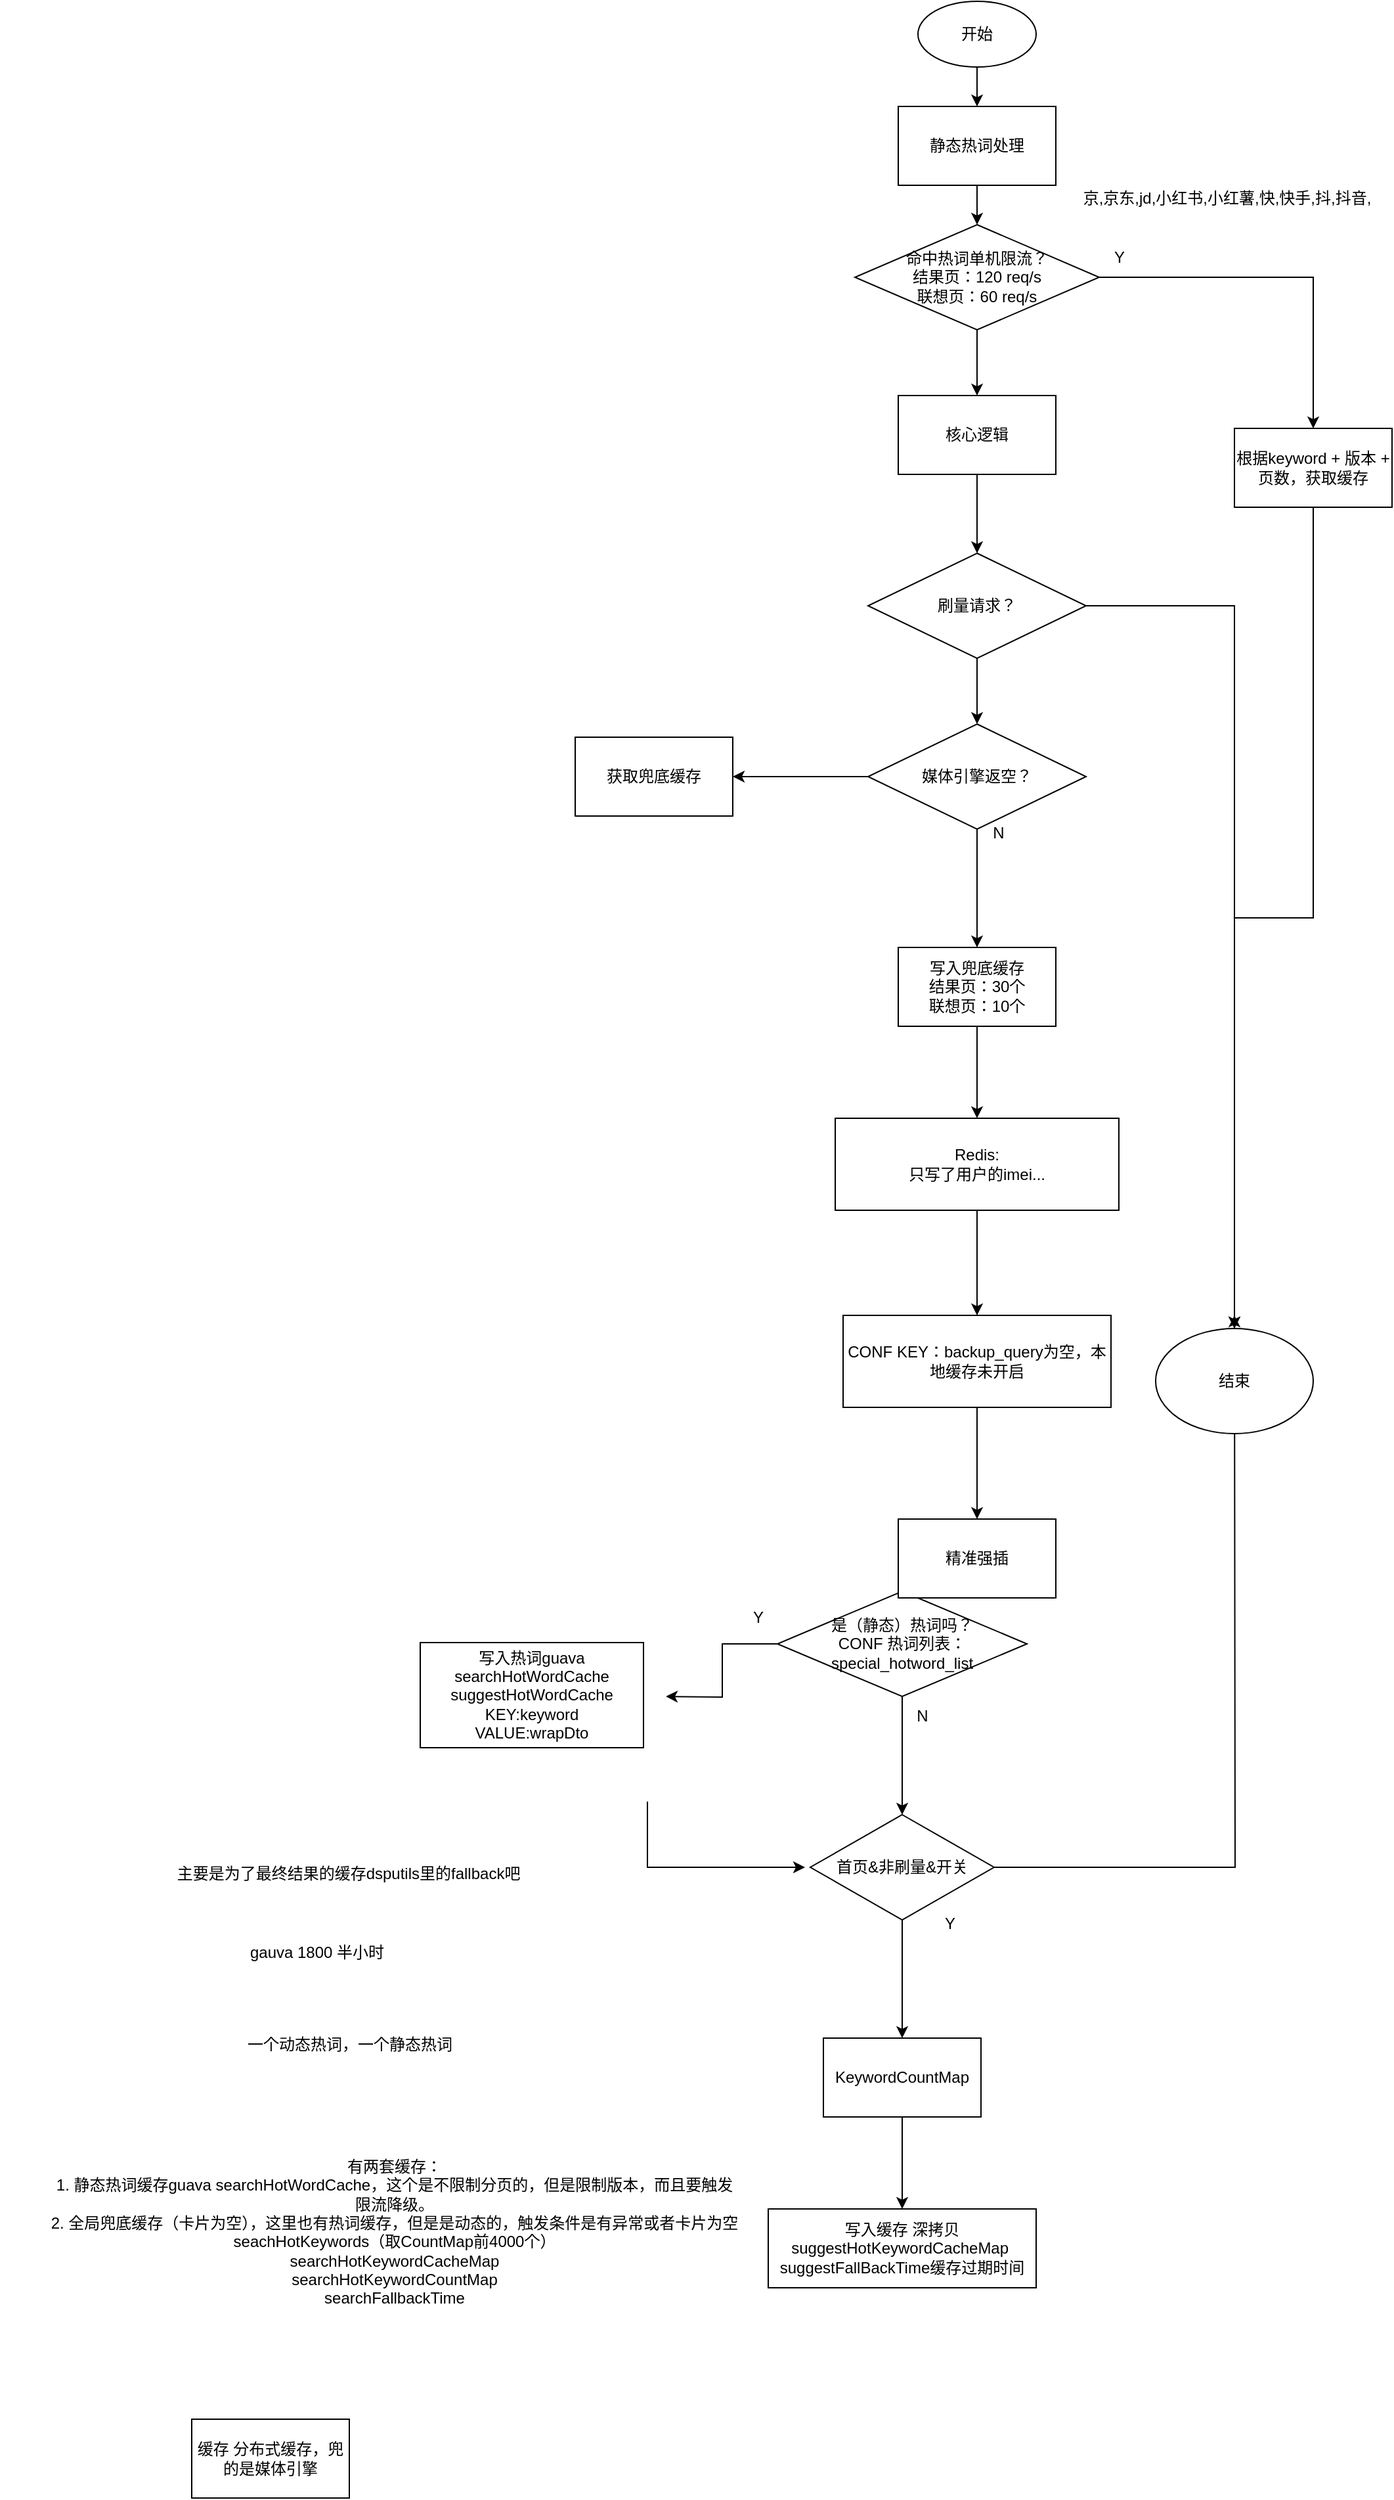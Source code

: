 <mxfile version="24.6.4" type="github">
  <diagram name="第 1 页" id="80e1wzVn7lP730qj4w-V">
    <mxGraphModel dx="1740" dy="1640" grid="1" gridSize="10" guides="1" tooltips="1" connect="1" arrows="1" fold="1" page="1" pageScale="1" pageWidth="827" pageHeight="1169" math="0" shadow="0">
      <root>
        <mxCell id="0" />
        <mxCell id="1" parent="0" />
        <mxCell id="NDE4TgQGStizHJLq0DFC-7" value="" style="edgeStyle=orthogonalEdgeStyle;rounded=0;orthogonalLoop=1;jettySize=auto;html=1;exitX=0;exitY=0.5;exitDx=0;exitDy=0;" edge="1" parent="1" source="NDE4TgQGStizHJLq0DFC-4">
          <mxGeometry relative="1" as="geometry">
            <mxPoint x="177.0" y="1130" as="targetPoint" />
          </mxGeometry>
        </mxCell>
        <mxCell id="NDE4TgQGStizHJLq0DFC-9" value="" style="edgeStyle=orthogonalEdgeStyle;rounded=0;orthogonalLoop=1;jettySize=auto;html=1;" edge="1" parent="1" source="NDE4TgQGStizHJLq0DFC-4">
          <mxGeometry relative="1" as="geometry">
            <mxPoint x="357" y="1220" as="targetPoint" />
          </mxGeometry>
        </mxCell>
        <mxCell id="NDE4TgQGStizHJLq0DFC-4" value="是（静态）热词吗？&lt;br&gt;CONF 热词列表： special_hotword_list" style="rhombus;whiteSpace=wrap;html=1;" vertex="1" parent="1">
          <mxGeometry x="262" y="1050" width="190" height="80" as="geometry" />
        </mxCell>
        <mxCell id="NDE4TgQGStizHJLq0DFC-5" value="京,京东,jd,小红书,小红薯,快,快手,抖,抖音," style="text;html=1;align=center;verticalAlign=middle;resizable=0;points=[];autosize=1;strokeColor=none;fillColor=none;" vertex="1" parent="1">
          <mxGeometry x="484" y="-25" width="240" height="30" as="geometry" />
        </mxCell>
        <mxCell id="NDE4TgQGStizHJLq0DFC-11" style="edgeStyle=orthogonalEdgeStyle;rounded=0;orthogonalLoop=1;jettySize=auto;html=1;" edge="1" parent="1">
          <mxGeometry relative="1" as="geometry">
            <mxPoint x="163.0" y="1210" as="sourcePoint" />
            <mxPoint x="283" y="1260" as="targetPoint" />
            <Array as="points">
              <mxPoint x="163" y="1260" />
            </Array>
          </mxGeometry>
        </mxCell>
        <mxCell id="NDE4TgQGStizHJLq0DFC-6" value="写入热词guava&lt;div&gt;searchHotWordCache&lt;br&gt;suggestHotWordCache&lt;br&gt;KEY:keyword&lt;br&gt;VALUE:wrapDto&lt;/div&gt;" style="whiteSpace=wrap;html=1;" vertex="1" parent="1">
          <mxGeometry x="-10" y="1089" width="170" height="80" as="geometry" />
        </mxCell>
        <mxCell id="NDE4TgQGStizHJLq0DFC-10" value="N" style="text;html=1;align=center;verticalAlign=middle;resizable=0;points=[];autosize=1;strokeColor=none;fillColor=none;" vertex="1" parent="1">
          <mxGeometry x="357" y="1130" width="30" height="30" as="geometry" />
        </mxCell>
        <mxCell id="NDE4TgQGStizHJLq0DFC-12" value="Y" style="text;html=1;align=center;verticalAlign=middle;resizable=0;points=[];autosize=1;strokeColor=none;fillColor=none;" vertex="1" parent="1">
          <mxGeometry x="232" y="1055" width="30" height="30" as="geometry" />
        </mxCell>
        <mxCell id="NDE4TgQGStizHJLq0DFC-15" value="" style="edgeStyle=orthogonalEdgeStyle;rounded=0;orthogonalLoop=1;jettySize=auto;html=1;" edge="1" parent="1" source="NDE4TgQGStizHJLq0DFC-13" target="NDE4TgQGStizHJLq0DFC-14">
          <mxGeometry relative="1" as="geometry" />
        </mxCell>
        <mxCell id="NDE4TgQGStizHJLq0DFC-17" value="" style="edgeStyle=orthogonalEdgeStyle;rounded=0;orthogonalLoop=1;jettySize=auto;html=1;" edge="1" parent="1" source="NDE4TgQGStizHJLq0DFC-13">
          <mxGeometry relative="1" as="geometry">
            <mxPoint x="610" y="840" as="targetPoint" />
          </mxGeometry>
        </mxCell>
        <mxCell id="NDE4TgQGStizHJLq0DFC-13" value="首页&amp;amp;非刷量&amp;amp;开关" style="rhombus;whiteSpace=wrap;html=1;" vertex="1" parent="1">
          <mxGeometry x="287" y="1220" width="140" height="80" as="geometry" />
        </mxCell>
        <mxCell id="NDE4TgQGStizHJLq0DFC-24" value="" style="edgeStyle=orthogonalEdgeStyle;rounded=0;orthogonalLoop=1;jettySize=auto;html=1;" edge="1" parent="1" source="NDE4TgQGStizHJLq0DFC-14" target="NDE4TgQGStizHJLq0DFC-23">
          <mxGeometry relative="1" as="geometry" />
        </mxCell>
        <mxCell id="NDE4TgQGStizHJLq0DFC-14" value="KeywordCountMap" style="whiteSpace=wrap;html=1;" vertex="1" parent="1">
          <mxGeometry x="297" y="1390" width="120" height="60" as="geometry" />
        </mxCell>
        <mxCell id="NDE4TgQGStizHJLq0DFC-18" value="Y" style="text;html=1;align=center;verticalAlign=middle;resizable=0;points=[];autosize=1;strokeColor=none;fillColor=none;" vertex="1" parent="1">
          <mxGeometry x="378" y="1288" width="30" height="30" as="geometry" />
        </mxCell>
        <mxCell id="NDE4TgQGStizHJLq0DFC-20" value="结束" style="ellipse;whiteSpace=wrap;html=1;" vertex="1" parent="1">
          <mxGeometry x="550" y="850" width="120" height="80" as="geometry" />
        </mxCell>
        <mxCell id="NDE4TgQGStizHJLq0DFC-23" value="写入缓存 深拷贝&lt;br&gt;suggestHotKeywordCacheMap&amp;nbsp;&lt;br&gt;suggestFallBackTime缓存过期时间" style="whiteSpace=wrap;html=1;" vertex="1" parent="1">
          <mxGeometry x="255" y="1520" width="204" height="60" as="geometry" />
        </mxCell>
        <mxCell id="NDE4TgQGStizHJLq0DFC-25" value="一个动态热词，一个静态热词" style="text;html=1;align=center;verticalAlign=middle;resizable=0;points=[];autosize=1;strokeColor=none;fillColor=none;" vertex="1" parent="1">
          <mxGeometry x="-154" y="1380" width="180" height="30" as="geometry" />
        </mxCell>
        <mxCell id="NDE4TgQGStizHJLq0DFC-26" value="主要是为了最终结果的缓存dsputils里的fallback吧" style="text;html=1;align=center;verticalAlign=middle;resizable=0;points=[];autosize=1;strokeColor=none;fillColor=none;" vertex="1" parent="1">
          <mxGeometry x="-205" y="1250" width="280" height="30" as="geometry" />
        </mxCell>
        <mxCell id="NDE4TgQGStizHJLq0DFC-28" value="gauva 1800 半小时" style="text;html=1;align=center;verticalAlign=middle;resizable=0;points=[];autosize=1;strokeColor=none;fillColor=none;" vertex="1" parent="1">
          <mxGeometry x="-154" y="1310" width="130" height="30" as="geometry" />
        </mxCell>
        <mxCell id="NDE4TgQGStizHJLq0DFC-29" value="有两套缓存：&lt;br&gt;1. 静态热词缓存guava&amp;nbsp;&lt;span style=&quot;text-wrap: wrap;&quot;&gt;searchHotWordCache，这个是不限制分页的，但是限制版本，而且要触发限流降级。&lt;/span&gt;&lt;br&gt;2. 全局兜底缓存（卡片为空），这里也有热词缓存，但是是动态的，触发条件是有异常或者卡片为空&lt;br&gt;seachHotKeywords（取CountMap前4000个）&lt;br&gt;searchHotKeywordCacheMap&lt;br&gt;searchHotKeywordCountMap&lt;br&gt;searchFallbackTime&lt;div&gt;&lt;br&gt;&lt;/div&gt;" style="text;html=1;align=center;verticalAlign=middle;resizable=0;points=[];autosize=1;strokeColor=none;fillColor=none;" vertex="1" parent="1">
          <mxGeometry x="-330" y="1480" width="600" height="130" as="geometry" />
        </mxCell>
        <mxCell id="NDE4TgQGStizHJLq0DFC-30" value="缓存 分布式缓存，兜的是媒体引擎" style="whiteSpace=wrap;html=1;" vertex="1" parent="1">
          <mxGeometry x="-184" y="1680" width="120" height="60" as="geometry" />
        </mxCell>
        <mxCell id="NDE4TgQGStizHJLq0DFC-42" value="" style="edgeStyle=orthogonalEdgeStyle;rounded=0;orthogonalLoop=1;jettySize=auto;html=1;" edge="1" parent="1" source="NDE4TgQGStizHJLq0DFC-33" target="NDE4TgQGStizHJLq0DFC-41">
          <mxGeometry relative="1" as="geometry" />
        </mxCell>
        <mxCell id="NDE4TgQGStizHJLq0DFC-33" value="静态热词处理" style="whiteSpace=wrap;html=1;" vertex="1" parent="1">
          <mxGeometry x="354" y="-80" width="120" height="60" as="geometry" />
        </mxCell>
        <mxCell id="NDE4TgQGStizHJLq0DFC-38" value="" style="edgeStyle=orthogonalEdgeStyle;rounded=0;orthogonalLoop=1;jettySize=auto;html=1;" edge="1" parent="1" source="NDE4TgQGStizHJLq0DFC-37" target="NDE4TgQGStizHJLq0DFC-33">
          <mxGeometry relative="1" as="geometry" />
        </mxCell>
        <mxCell id="NDE4TgQGStizHJLq0DFC-37" value="开始" style="ellipse;whiteSpace=wrap;html=1;" vertex="1" parent="1">
          <mxGeometry x="369" y="-160" width="90" height="50" as="geometry" />
        </mxCell>
        <mxCell id="NDE4TgQGStizHJLq0DFC-46" value="" style="edgeStyle=orthogonalEdgeStyle;rounded=0;orthogonalLoop=1;jettySize=auto;html=1;" edge="1" parent="1" source="NDE4TgQGStizHJLq0DFC-41" target="NDE4TgQGStizHJLq0DFC-45">
          <mxGeometry relative="1" as="geometry" />
        </mxCell>
        <mxCell id="NDE4TgQGStizHJLq0DFC-52" value="" style="edgeStyle=orthogonalEdgeStyle;rounded=0;orthogonalLoop=1;jettySize=auto;html=1;" edge="1" parent="1" source="NDE4TgQGStizHJLq0DFC-41" target="NDE4TgQGStizHJLq0DFC-51">
          <mxGeometry relative="1" as="geometry" />
        </mxCell>
        <mxCell id="NDE4TgQGStizHJLq0DFC-41" value="命中热词单机限流？&lt;br&gt;结果页：120 req/s&lt;br&gt;联想页：60 req/s" style="rhombus;whiteSpace=wrap;html=1;" vertex="1" parent="1">
          <mxGeometry x="321" y="10" width="186" height="80" as="geometry" />
        </mxCell>
        <mxCell id="NDE4TgQGStizHJLq0DFC-47" style="edgeStyle=orthogonalEdgeStyle;rounded=0;orthogonalLoop=1;jettySize=auto;html=1;entryX=0.5;entryY=0;entryDx=0;entryDy=0;" edge="1" parent="1" source="NDE4TgQGStizHJLq0DFC-45" target="NDE4TgQGStizHJLq0DFC-20">
          <mxGeometry relative="1" as="geometry" />
        </mxCell>
        <mxCell id="NDE4TgQGStizHJLq0DFC-45" value="根据keyword + 版本 + 页数，获取缓存" style="whiteSpace=wrap;html=1;" vertex="1" parent="1">
          <mxGeometry x="610" y="165" width="120" height="60" as="geometry" />
        </mxCell>
        <mxCell id="NDE4TgQGStizHJLq0DFC-48" value="Y" style="text;html=1;align=center;verticalAlign=middle;resizable=0;points=[];autosize=1;strokeColor=none;fillColor=none;" vertex="1" parent="1">
          <mxGeometry x="507" y="20" width="30" height="30" as="geometry" />
        </mxCell>
        <mxCell id="NDE4TgQGStizHJLq0DFC-56" value="" style="edgeStyle=orthogonalEdgeStyle;rounded=0;orthogonalLoop=1;jettySize=auto;html=1;" edge="1" parent="1" source="NDE4TgQGStizHJLq0DFC-51" target="NDE4TgQGStizHJLq0DFC-55">
          <mxGeometry relative="1" as="geometry" />
        </mxCell>
        <mxCell id="NDE4TgQGStizHJLq0DFC-51" value="核心逻辑" style="whiteSpace=wrap;html=1;" vertex="1" parent="1">
          <mxGeometry x="354" y="140" width="120" height="60" as="geometry" />
        </mxCell>
        <mxCell id="NDE4TgQGStizHJLq0DFC-57" style="edgeStyle=orthogonalEdgeStyle;rounded=0;orthogonalLoop=1;jettySize=auto;html=1;entryX=0.5;entryY=0;entryDx=0;entryDy=0;" edge="1" parent="1" source="NDE4TgQGStizHJLq0DFC-55" target="NDE4TgQGStizHJLq0DFC-20">
          <mxGeometry relative="1" as="geometry" />
        </mxCell>
        <mxCell id="NDE4TgQGStizHJLq0DFC-61" value="" style="edgeStyle=orthogonalEdgeStyle;rounded=0;orthogonalLoop=1;jettySize=auto;html=1;" edge="1" parent="1" source="NDE4TgQGStizHJLq0DFC-55" target="NDE4TgQGStizHJLq0DFC-60">
          <mxGeometry relative="1" as="geometry" />
        </mxCell>
        <mxCell id="NDE4TgQGStizHJLq0DFC-55" value="刷量请求？" style="rhombus;whiteSpace=wrap;html=1;" vertex="1" parent="1">
          <mxGeometry x="331" y="260" width="166" height="80" as="geometry" />
        </mxCell>
        <mxCell id="NDE4TgQGStizHJLq0DFC-63" value="" style="edgeStyle=orthogonalEdgeStyle;rounded=0;orthogonalLoop=1;jettySize=auto;html=1;" edge="1" parent="1" source="NDE4TgQGStizHJLq0DFC-60" target="NDE4TgQGStizHJLq0DFC-62">
          <mxGeometry relative="1" as="geometry" />
        </mxCell>
        <mxCell id="NDE4TgQGStizHJLq0DFC-65" value="" style="edgeStyle=orthogonalEdgeStyle;rounded=0;orthogonalLoop=1;jettySize=auto;html=1;" edge="1" parent="1" source="NDE4TgQGStizHJLq0DFC-60" target="NDE4TgQGStizHJLq0DFC-64">
          <mxGeometry relative="1" as="geometry" />
        </mxCell>
        <mxCell id="NDE4TgQGStizHJLq0DFC-60" value="媒体引擎返空？" style="rhombus;whiteSpace=wrap;html=1;" vertex="1" parent="1">
          <mxGeometry x="331" y="390" width="166" height="80" as="geometry" />
        </mxCell>
        <mxCell id="NDE4TgQGStizHJLq0DFC-67" value="" style="edgeStyle=orthogonalEdgeStyle;rounded=0;orthogonalLoop=1;jettySize=auto;html=1;" edge="1" parent="1" source="NDE4TgQGStizHJLq0DFC-62" target="NDE4TgQGStizHJLq0DFC-66">
          <mxGeometry relative="1" as="geometry" />
        </mxCell>
        <mxCell id="NDE4TgQGStizHJLq0DFC-62" value="写入兜底缓存&lt;br&gt;结果页：30个&lt;br&gt;联想页：10个" style="whiteSpace=wrap;html=1;" vertex="1" parent="1">
          <mxGeometry x="354" y="560" width="120" height="60" as="geometry" />
        </mxCell>
        <mxCell id="NDE4TgQGStizHJLq0DFC-64" value="获取兜底缓存" style="whiteSpace=wrap;html=1;" vertex="1" parent="1">
          <mxGeometry x="108" y="400" width="120" height="60" as="geometry" />
        </mxCell>
        <mxCell id="NDE4TgQGStizHJLq0DFC-71" value="" style="edgeStyle=orthogonalEdgeStyle;rounded=0;orthogonalLoop=1;jettySize=auto;html=1;" edge="1" parent="1" source="NDE4TgQGStizHJLq0DFC-66" target="NDE4TgQGStizHJLq0DFC-70">
          <mxGeometry relative="1" as="geometry" />
        </mxCell>
        <mxCell id="NDE4TgQGStizHJLq0DFC-66" value="Redis:&lt;br&gt;只写了用户的imei..." style="whiteSpace=wrap;html=1;" vertex="1" parent="1">
          <mxGeometry x="306" y="690" width="216" height="70" as="geometry" />
        </mxCell>
        <mxCell id="NDE4TgQGStizHJLq0DFC-68" value="N" style="text;html=1;align=center;verticalAlign=middle;resizable=0;points=[];autosize=1;strokeColor=none;fillColor=none;" vertex="1" parent="1">
          <mxGeometry x="415" y="458" width="30" height="30" as="geometry" />
        </mxCell>
        <mxCell id="NDE4TgQGStizHJLq0DFC-73" value="" style="edgeStyle=orthogonalEdgeStyle;rounded=0;orthogonalLoop=1;jettySize=auto;html=1;" edge="1" parent="1" source="NDE4TgQGStizHJLq0DFC-70" target="NDE4TgQGStizHJLq0DFC-72">
          <mxGeometry relative="1" as="geometry" />
        </mxCell>
        <mxCell id="NDE4TgQGStizHJLq0DFC-70" value="CONF KEY：backup_query为空，本地缓存未开启" style="whiteSpace=wrap;html=1;" vertex="1" parent="1">
          <mxGeometry x="312" y="840" width="204" height="70" as="geometry" />
        </mxCell>
        <mxCell id="NDE4TgQGStizHJLq0DFC-72" value="精准强插" style="whiteSpace=wrap;html=1;" vertex="1" parent="1">
          <mxGeometry x="354" y="995" width="120" height="60" as="geometry" />
        </mxCell>
      </root>
    </mxGraphModel>
  </diagram>
</mxfile>

